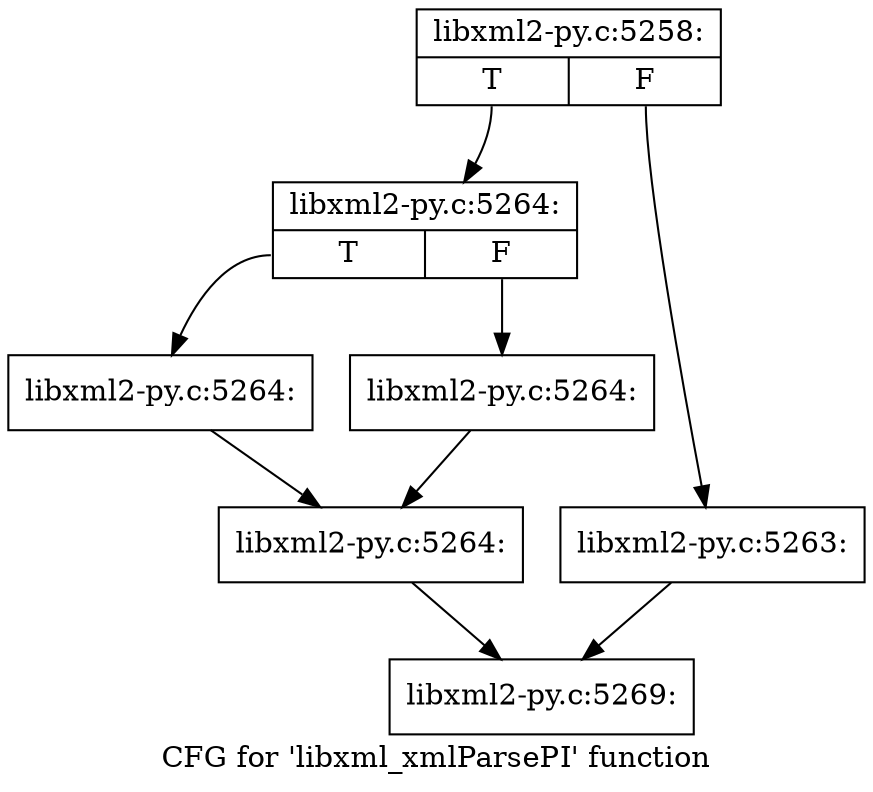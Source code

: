 digraph "CFG for 'libxml_xmlParsePI' function" {
	label="CFG for 'libxml_xmlParsePI' function";

	Node0x3e5e080 [shape=record,label="{libxml2-py.c:5258:|{<s0>T|<s1>F}}"];
	Node0x3e5e080:s0 -> Node0x3e5ec60;
	Node0x3e5e080:s1 -> Node0x3e5ec10;
	Node0x3e5ec10 [shape=record,label="{libxml2-py.c:5263:}"];
	Node0x3e5ec10 -> Node0x3e5c350;
	Node0x3e5ec60 [shape=record,label="{libxml2-py.c:5264:|{<s0>T|<s1>F}}"];
	Node0x3e5ec60:s0 -> Node0x3e5f420;
	Node0x3e5ec60:s1 -> Node0x3e5f470;
	Node0x3e5f420 [shape=record,label="{libxml2-py.c:5264:}"];
	Node0x3e5f420 -> Node0x3e5f4c0;
	Node0x3e5f470 [shape=record,label="{libxml2-py.c:5264:}"];
	Node0x3e5f470 -> Node0x3e5f4c0;
	Node0x3e5f4c0 [shape=record,label="{libxml2-py.c:5264:}"];
	Node0x3e5f4c0 -> Node0x3e5c350;
	Node0x3e5c350 [shape=record,label="{libxml2-py.c:5269:}"];
}
